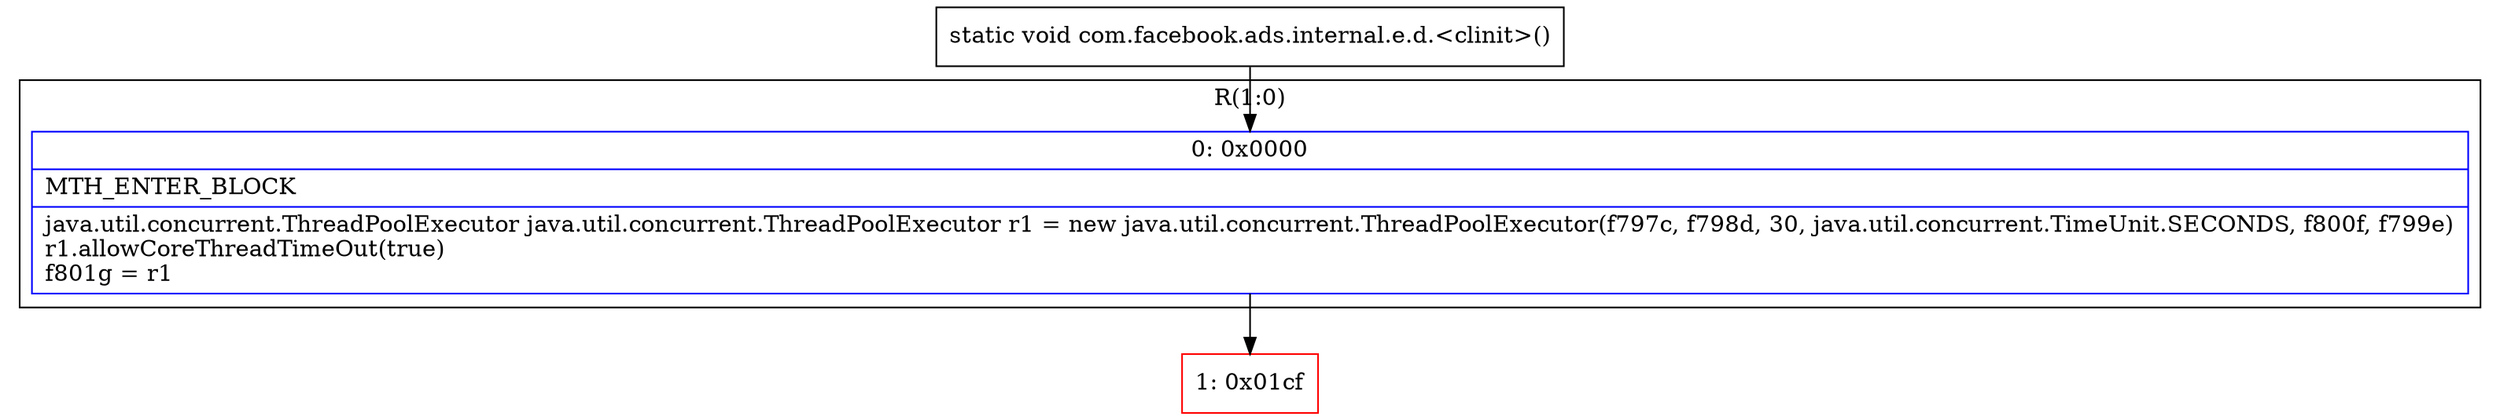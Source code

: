 digraph "CFG forcom.facebook.ads.internal.e.d.\<clinit\>()V" {
subgraph cluster_Region_1999114714 {
label = "R(1:0)";
node [shape=record,color=blue];
Node_0 [shape=record,label="{0\:\ 0x0000|MTH_ENTER_BLOCK\l|java.util.concurrent.ThreadPoolExecutor java.util.concurrent.ThreadPoolExecutor r1 = new java.util.concurrent.ThreadPoolExecutor(f797c, f798d, 30, java.util.concurrent.TimeUnit.SECONDS, f800f, f799e)\lr1.allowCoreThreadTimeOut(true)\lf801g = r1\l}"];
}
Node_1 [shape=record,color=red,label="{1\:\ 0x01cf}"];
MethodNode[shape=record,label="{static void com.facebook.ads.internal.e.d.\<clinit\>() }"];
MethodNode -> Node_0;
Node_0 -> Node_1;
}

